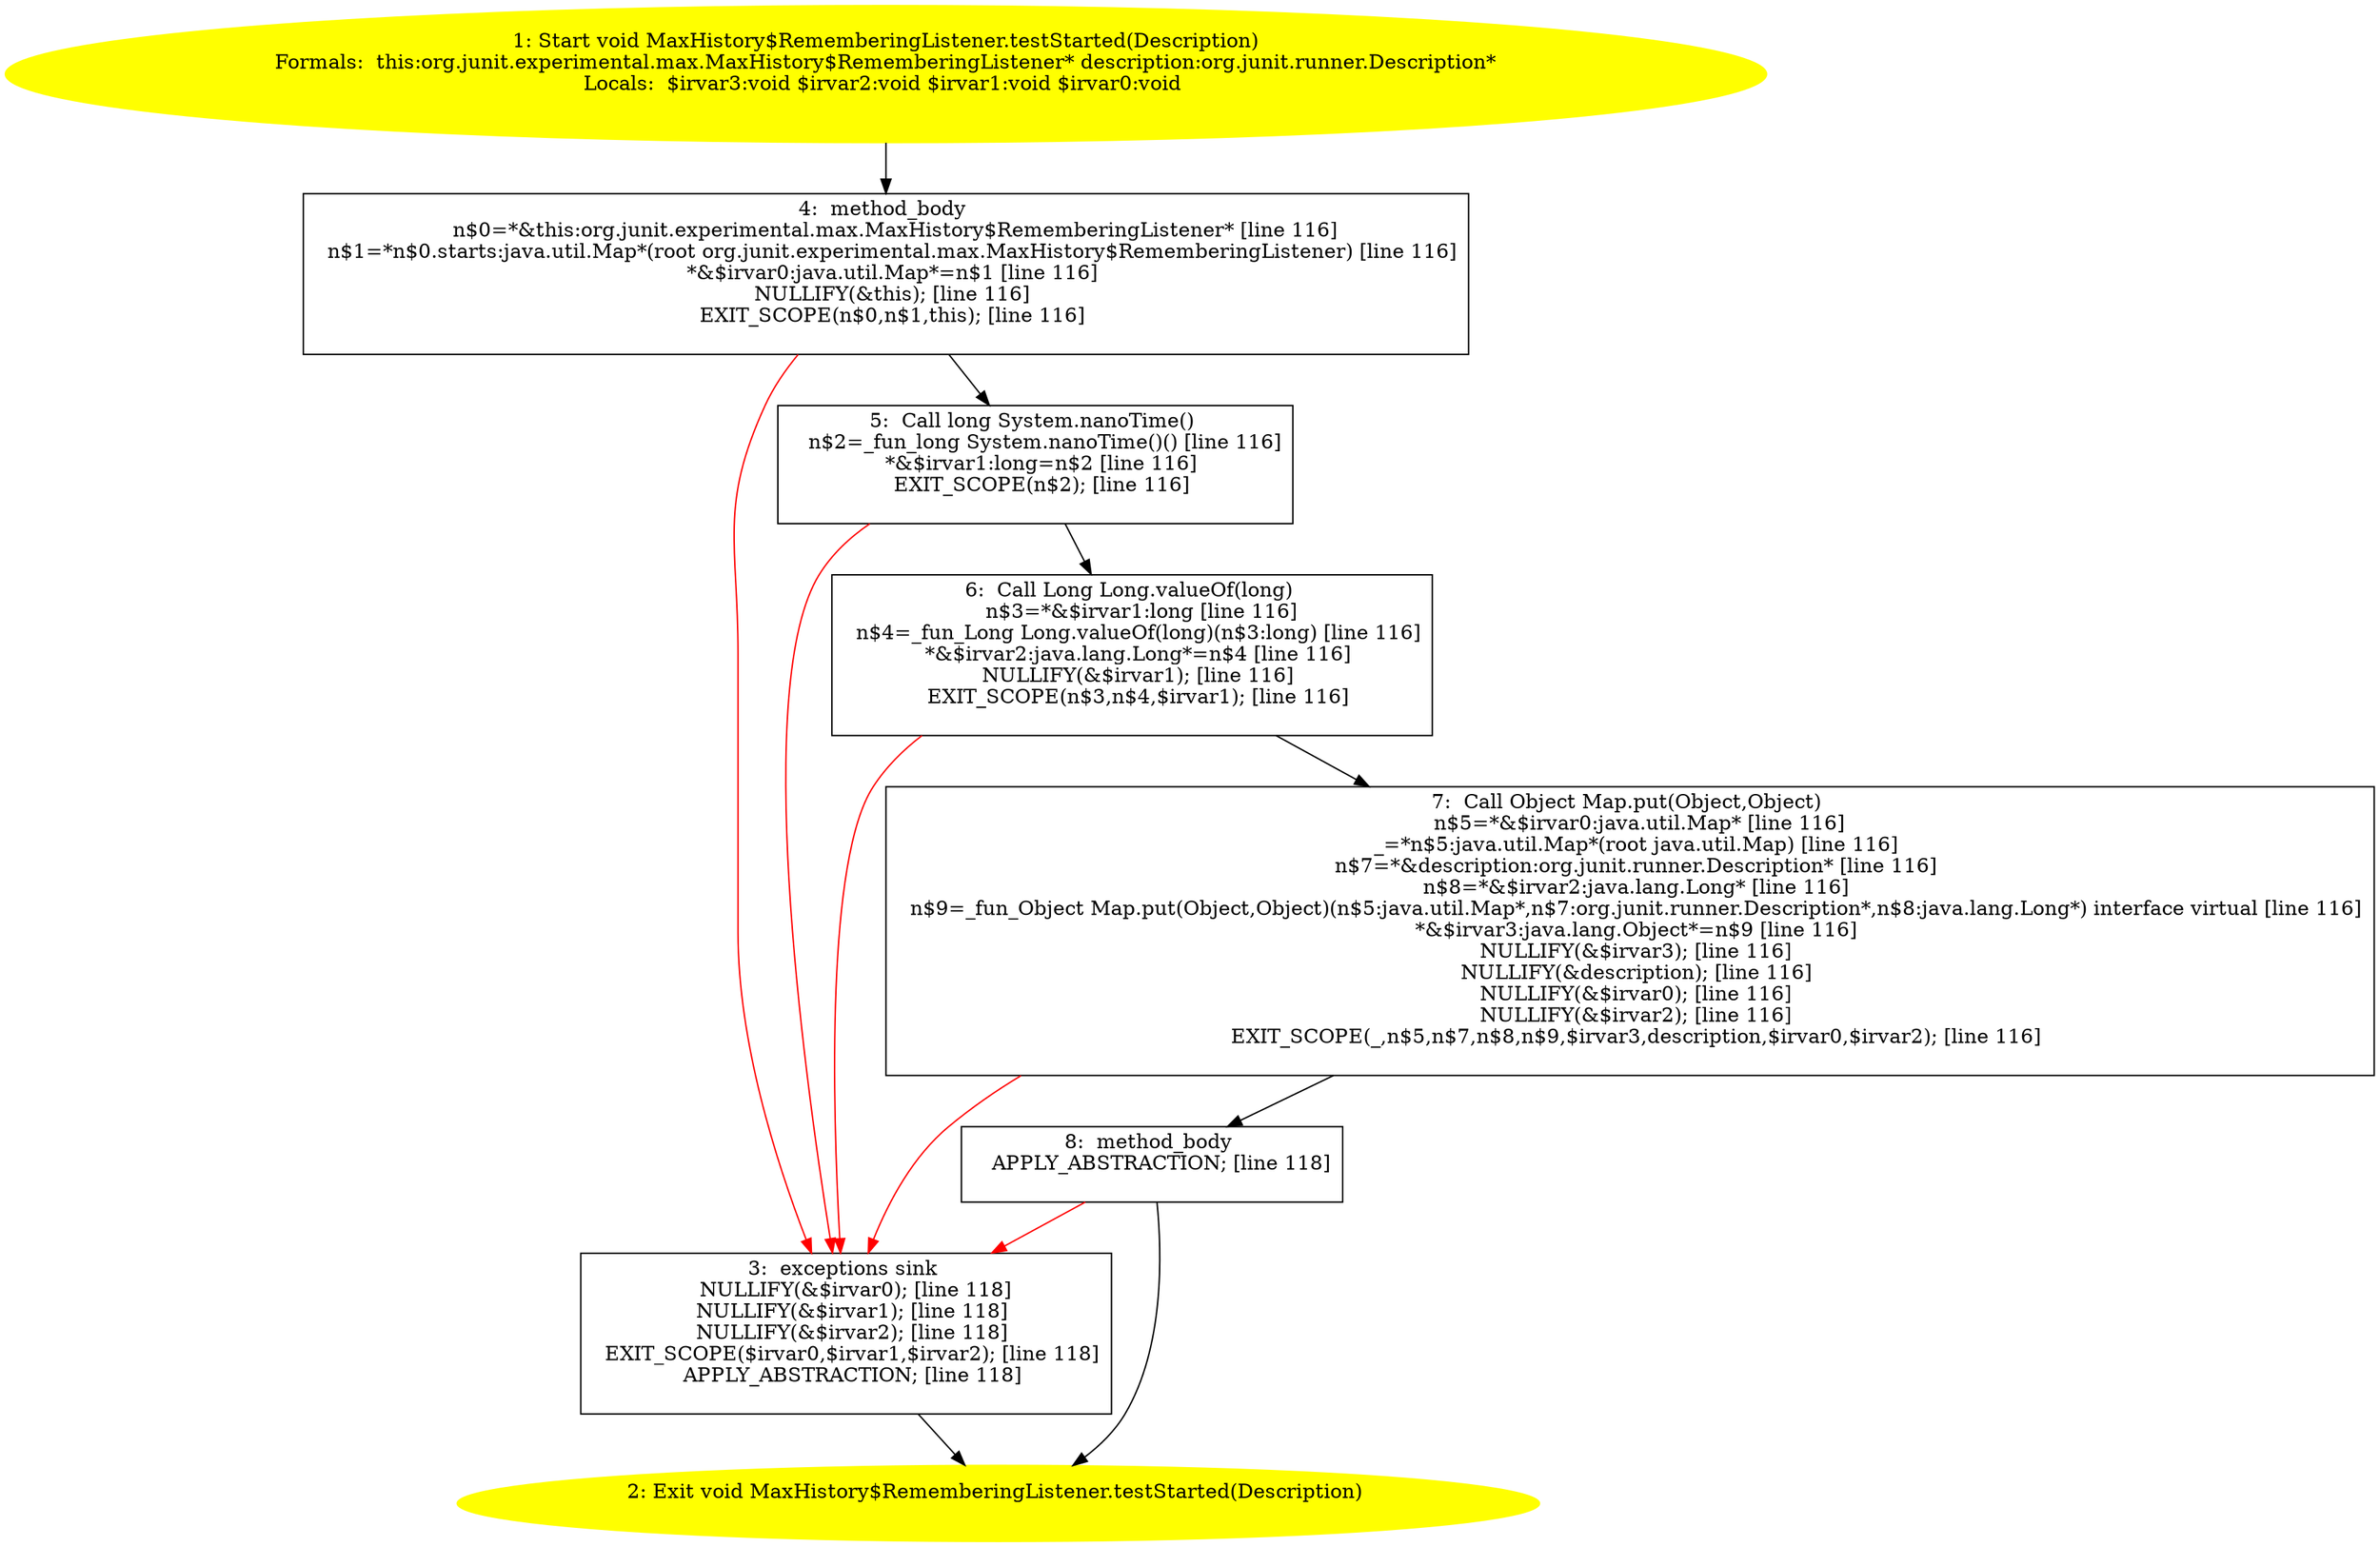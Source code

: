 /* @generated */
digraph cfg {
"org.junit.experimental.max.MaxHistory$RememberingListener.testStarted(org.junit.runner.Description):.43e4a802134269cc52dee0437a47013e_1" [label="1: Start void MaxHistory$RememberingListener.testStarted(Description)\nFormals:  this:org.junit.experimental.max.MaxHistory$RememberingListener* description:org.junit.runner.Description*\nLocals:  $irvar3:void $irvar2:void $irvar1:void $irvar0:void \n  " color=yellow style=filled]
	

	 "org.junit.experimental.max.MaxHistory$RememberingListener.testStarted(org.junit.runner.Description):.43e4a802134269cc52dee0437a47013e_1" -> "org.junit.experimental.max.MaxHistory$RememberingListener.testStarted(org.junit.runner.Description):.43e4a802134269cc52dee0437a47013e_4" ;
"org.junit.experimental.max.MaxHistory$RememberingListener.testStarted(org.junit.runner.Description):.43e4a802134269cc52dee0437a47013e_2" [label="2: Exit void MaxHistory$RememberingListener.testStarted(Description) \n  " color=yellow style=filled]
	

"org.junit.experimental.max.MaxHistory$RememberingListener.testStarted(org.junit.runner.Description):.43e4a802134269cc52dee0437a47013e_3" [label="3:  exceptions sink \n   NULLIFY(&$irvar0); [line 118]\n  NULLIFY(&$irvar1); [line 118]\n  NULLIFY(&$irvar2); [line 118]\n  EXIT_SCOPE($irvar0,$irvar1,$irvar2); [line 118]\n  APPLY_ABSTRACTION; [line 118]\n " shape="box"]
	

	 "org.junit.experimental.max.MaxHistory$RememberingListener.testStarted(org.junit.runner.Description):.43e4a802134269cc52dee0437a47013e_3" -> "org.junit.experimental.max.MaxHistory$RememberingListener.testStarted(org.junit.runner.Description):.43e4a802134269cc52dee0437a47013e_2" ;
"org.junit.experimental.max.MaxHistory$RememberingListener.testStarted(org.junit.runner.Description):.43e4a802134269cc52dee0437a47013e_4" [label="4:  method_body \n   n$0=*&this:org.junit.experimental.max.MaxHistory$RememberingListener* [line 116]\n  n$1=*n$0.starts:java.util.Map*(root org.junit.experimental.max.MaxHistory$RememberingListener) [line 116]\n  *&$irvar0:java.util.Map*=n$1 [line 116]\n  NULLIFY(&this); [line 116]\n  EXIT_SCOPE(n$0,n$1,this); [line 116]\n " shape="box"]
	

	 "org.junit.experimental.max.MaxHistory$RememberingListener.testStarted(org.junit.runner.Description):.43e4a802134269cc52dee0437a47013e_4" -> "org.junit.experimental.max.MaxHistory$RememberingListener.testStarted(org.junit.runner.Description):.43e4a802134269cc52dee0437a47013e_5" ;
	 "org.junit.experimental.max.MaxHistory$RememberingListener.testStarted(org.junit.runner.Description):.43e4a802134269cc52dee0437a47013e_4" -> "org.junit.experimental.max.MaxHistory$RememberingListener.testStarted(org.junit.runner.Description):.43e4a802134269cc52dee0437a47013e_3" [color="red" ];
"org.junit.experimental.max.MaxHistory$RememberingListener.testStarted(org.junit.runner.Description):.43e4a802134269cc52dee0437a47013e_5" [label="5:  Call long System.nanoTime() \n   n$2=_fun_long System.nanoTime()() [line 116]\n  *&$irvar1:long=n$2 [line 116]\n  EXIT_SCOPE(n$2); [line 116]\n " shape="box"]
	

	 "org.junit.experimental.max.MaxHistory$RememberingListener.testStarted(org.junit.runner.Description):.43e4a802134269cc52dee0437a47013e_5" -> "org.junit.experimental.max.MaxHistory$RememberingListener.testStarted(org.junit.runner.Description):.43e4a802134269cc52dee0437a47013e_6" ;
	 "org.junit.experimental.max.MaxHistory$RememberingListener.testStarted(org.junit.runner.Description):.43e4a802134269cc52dee0437a47013e_5" -> "org.junit.experimental.max.MaxHistory$RememberingListener.testStarted(org.junit.runner.Description):.43e4a802134269cc52dee0437a47013e_3" [color="red" ];
"org.junit.experimental.max.MaxHistory$RememberingListener.testStarted(org.junit.runner.Description):.43e4a802134269cc52dee0437a47013e_6" [label="6:  Call Long Long.valueOf(long) \n   n$3=*&$irvar1:long [line 116]\n  n$4=_fun_Long Long.valueOf(long)(n$3:long) [line 116]\n  *&$irvar2:java.lang.Long*=n$4 [line 116]\n  NULLIFY(&$irvar1); [line 116]\n  EXIT_SCOPE(n$3,n$4,$irvar1); [line 116]\n " shape="box"]
	

	 "org.junit.experimental.max.MaxHistory$RememberingListener.testStarted(org.junit.runner.Description):.43e4a802134269cc52dee0437a47013e_6" -> "org.junit.experimental.max.MaxHistory$RememberingListener.testStarted(org.junit.runner.Description):.43e4a802134269cc52dee0437a47013e_7" ;
	 "org.junit.experimental.max.MaxHistory$RememberingListener.testStarted(org.junit.runner.Description):.43e4a802134269cc52dee0437a47013e_6" -> "org.junit.experimental.max.MaxHistory$RememberingListener.testStarted(org.junit.runner.Description):.43e4a802134269cc52dee0437a47013e_3" [color="red" ];
"org.junit.experimental.max.MaxHistory$RememberingListener.testStarted(org.junit.runner.Description):.43e4a802134269cc52dee0437a47013e_7" [label="7:  Call Object Map.put(Object,Object) \n   n$5=*&$irvar0:java.util.Map* [line 116]\n  _=*n$5:java.util.Map*(root java.util.Map) [line 116]\n  n$7=*&description:org.junit.runner.Description* [line 116]\n  n$8=*&$irvar2:java.lang.Long* [line 116]\n  n$9=_fun_Object Map.put(Object,Object)(n$5:java.util.Map*,n$7:org.junit.runner.Description*,n$8:java.lang.Long*) interface virtual [line 116]\n  *&$irvar3:java.lang.Object*=n$9 [line 116]\n  NULLIFY(&$irvar3); [line 116]\n  NULLIFY(&description); [line 116]\n  NULLIFY(&$irvar0); [line 116]\n  NULLIFY(&$irvar2); [line 116]\n  EXIT_SCOPE(_,n$5,n$7,n$8,n$9,$irvar3,description,$irvar0,$irvar2); [line 116]\n " shape="box"]
	

	 "org.junit.experimental.max.MaxHistory$RememberingListener.testStarted(org.junit.runner.Description):.43e4a802134269cc52dee0437a47013e_7" -> "org.junit.experimental.max.MaxHistory$RememberingListener.testStarted(org.junit.runner.Description):.43e4a802134269cc52dee0437a47013e_8" ;
	 "org.junit.experimental.max.MaxHistory$RememberingListener.testStarted(org.junit.runner.Description):.43e4a802134269cc52dee0437a47013e_7" -> "org.junit.experimental.max.MaxHistory$RememberingListener.testStarted(org.junit.runner.Description):.43e4a802134269cc52dee0437a47013e_3" [color="red" ];
"org.junit.experimental.max.MaxHistory$RememberingListener.testStarted(org.junit.runner.Description):.43e4a802134269cc52dee0437a47013e_8" [label="8:  method_body \n   APPLY_ABSTRACTION; [line 118]\n " shape="box"]
	

	 "org.junit.experimental.max.MaxHistory$RememberingListener.testStarted(org.junit.runner.Description):.43e4a802134269cc52dee0437a47013e_8" -> "org.junit.experimental.max.MaxHistory$RememberingListener.testStarted(org.junit.runner.Description):.43e4a802134269cc52dee0437a47013e_2" ;
	 "org.junit.experimental.max.MaxHistory$RememberingListener.testStarted(org.junit.runner.Description):.43e4a802134269cc52dee0437a47013e_8" -> "org.junit.experimental.max.MaxHistory$RememberingListener.testStarted(org.junit.runner.Description):.43e4a802134269cc52dee0437a47013e_3" [color="red" ];
}
